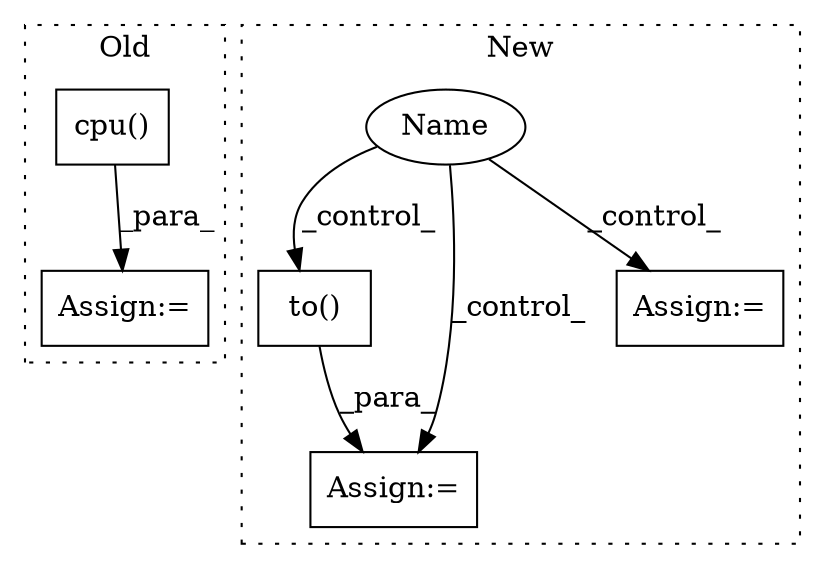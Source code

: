 digraph G {
subgraph cluster0 {
1 [label="cpu()" a="75" s="3029" l="13" shape="box"];
4 [label="Assign:=" a="68" s="2964" l="3" shape="box"];
label = "Old";
style="dotted";
}
subgraph cluster1 {
2 [label="to()" a="75" s="2916,2936" l="14,1" shape="box"];
3 [label="Assign:=" a="68" s="3180" l="4" shape="box"];
5 [label="Name" a="87" s="2751" l="1" shape="ellipse"];
6 [label="Assign:=" a="68" s="3140" l="4" shape="box"];
label = "New";
style="dotted";
}
1 -> 4 [label="_para_"];
2 -> 3 [label="_para_"];
5 -> 3 [label="_control_"];
5 -> 2 [label="_control_"];
5 -> 6 [label="_control_"];
}